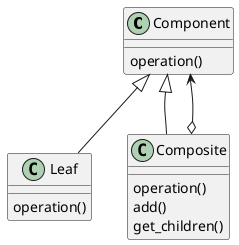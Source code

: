 @startuml

class Component {
    operation()
}
class Leaf {
    operation()
}
class Composite {
    operation()
    add()
    get_children()
}
Component <|-- Leaf
Component <|-- Composite
Composite o--> Component

@enduml